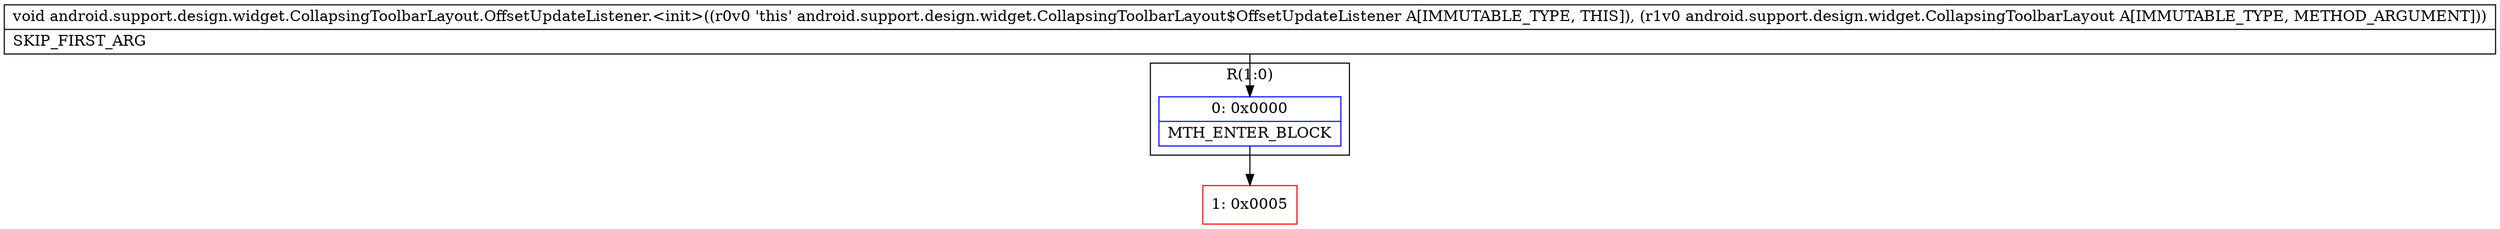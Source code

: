 digraph "CFG forandroid.support.design.widget.CollapsingToolbarLayout.OffsetUpdateListener.\<init\>(Landroid\/support\/design\/widget\/CollapsingToolbarLayout;)V" {
subgraph cluster_Region_1833500115 {
label = "R(1:0)";
node [shape=record,color=blue];
Node_0 [shape=record,label="{0\:\ 0x0000|MTH_ENTER_BLOCK\l}"];
}
Node_1 [shape=record,color=red,label="{1\:\ 0x0005}"];
MethodNode[shape=record,label="{void android.support.design.widget.CollapsingToolbarLayout.OffsetUpdateListener.\<init\>((r0v0 'this' android.support.design.widget.CollapsingToolbarLayout$OffsetUpdateListener A[IMMUTABLE_TYPE, THIS]), (r1v0 android.support.design.widget.CollapsingToolbarLayout A[IMMUTABLE_TYPE, METHOD_ARGUMENT]))  | SKIP_FIRST_ARG\l}"];
MethodNode -> Node_0;
Node_0 -> Node_1;
}

